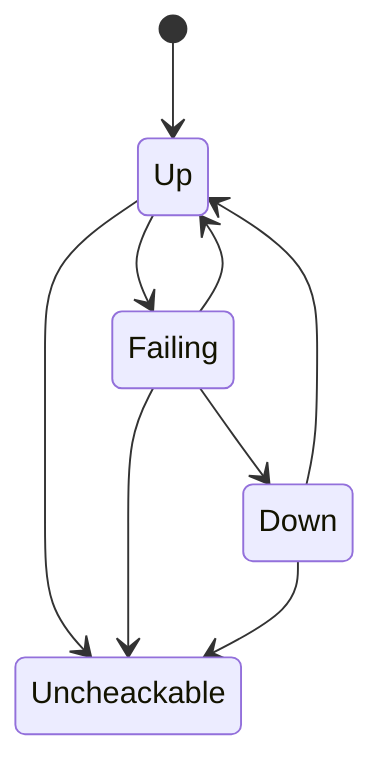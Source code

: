 stateDiagram-v2
    [*] --> Up
    Up --> Failing
    Failing --> Down
    Failing --> Up
    Down --> Up
    Up --> Uncheackable
    Failing --> Uncheackable
    Down --> Uncheackable